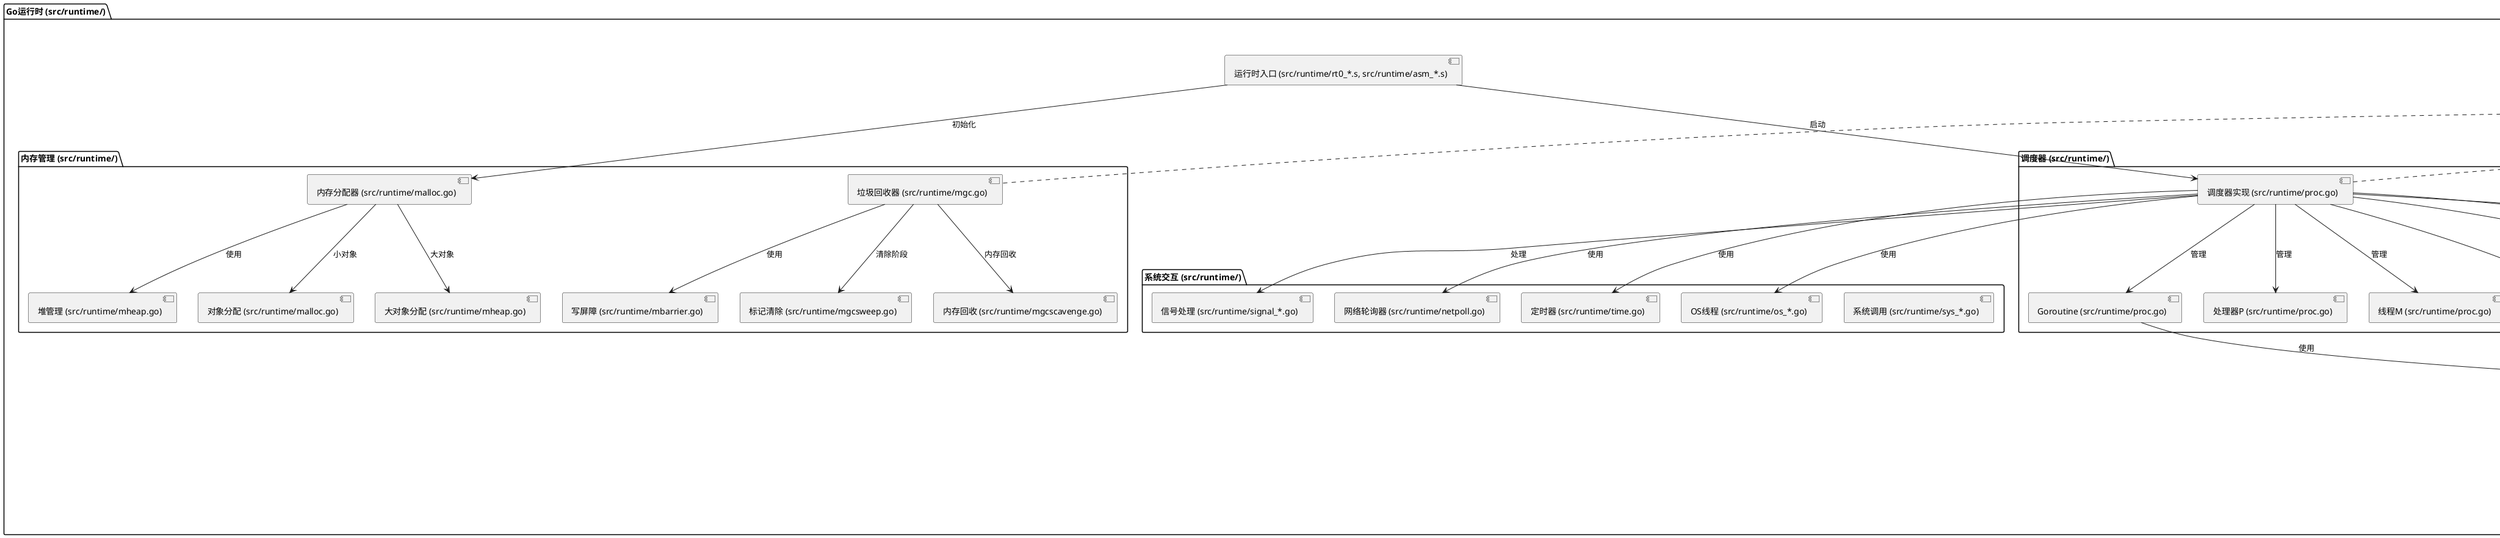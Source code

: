 @startuml Go运行时实现架构

package "Go运行时 (src/runtime/)" {
  [运行时入口 (src/runtime/rt0_*.s, src/runtime/asm_*.s)] as RuntimeEntry
  
  package "内存管理 (src/runtime/)" {
    [内存分配器 (src/runtime/malloc.go)] as Malloc
    [垃圾回收器 (src/runtime/mgc.go)] as GC
    [写屏障 (src/runtime/mbarrier.go)] as WriteBarrier
    [标记清除 (src/runtime/mgcsweep.go)] as Sweep
    [内存回收 (src/runtime/mgcscavenge.go)] as Scavenge
    [堆管理 (src/runtime/mheap.go)] as Heap
    [对象分配 (src/runtime/malloc.go)] as ObjAlloc
    [大对象分配 (src/runtime/mheap.go)] as LargeAlloc
  }
  
  package "调度器 (src/runtime/)" {
    [调度器实现 (src/runtime/proc.go)] as Scheduler
    [Goroutine (src/runtime/proc.go)] as Goroutine
    [处理器P (src/runtime/proc.go)] as Processor
    [线程M (src/runtime/proc.go)] as Thread
    [工作窃取 (src/runtime/proc.go)] as WorkStealing
    [系统调用 (src/runtime/proc.go)] as Syscall
    [抢占式调度 (src/runtime/preempt.go)] as Preemption
    [调度器锁 (src/runtime/lock_*.go)] as SchedLock
  }
  
  package "数据结构 (src/runtime/)" {
    [Channel (src/runtime/chan.go)] as Channel
    [Map (src/runtime/map.go)] as Map
    [Slice (src/runtime/slice.go)] as Slice
    [String (src/runtime/string.go)] as String
    [接口 (src/runtime/iface.go)] as Interface
    [反射 (src/runtime/reflect.go)] as Reflect
  }
  
  package "栈管理 (src/runtime/)" {
    [栈实现 (src/runtime/stack.go)] as Stack
    [栈增长 (src/runtime/stack.go)] as StackGrowth
    [栈分裂 (src/runtime/stack.go)] as StackSplit
    [栈收缩 (src/runtime/stack.go)] as StackShrink
  }
  
  package "系统交互 (src/runtime/)" {
    [系统调用 (src/runtime/sys_*.go)] as SysCall
    [信号处理 (src/runtime/signal_*.go)] as Signal
    [网络轮询器 (src/runtime/netpoll.go)] as NetPoll
    [定时器 (src/runtime/time.go)] as Timer
    [OS线程 (src/runtime/os_*.go)] as OSThread
  }
}

' 运行时关系
RuntimeEntry --> Malloc : 初始化
RuntimeEntry --> Scheduler : 启动

' 内存管理关系
Malloc --> Heap : 使用
Malloc --> ObjAlloc : 小对象
Malloc --> LargeAlloc : 大对象
GC --> WriteBarrier : 使用
GC --> Sweep : 清除阶段
GC --> Scavenge : 内存回收

' 调度器关系
Scheduler --> Goroutine : 管理
Scheduler --> Processor : 管理
Scheduler --> Thread : 管理
Scheduler --> WorkStealing : 使用
Scheduler --> Syscall : 处理
Scheduler --> Preemption : 实现
Scheduler --> SchedLock : 使用

' 栈管理关系
Stack --> StackGrowth : 包含
Stack --> StackSplit : 包含
Stack --> StackShrink : 包含
Goroutine --> Stack : 使用

' 系统交互关系
Scheduler --> NetPoll : 使用
Scheduler --> Timer : 使用
Scheduler --> OSThread : 使用
Scheduler --> Signal : 处理

' 数据结构关系
Interface --> Reflect : 支持

note right of GC
  垃圾回收器实现:
  - 三色标记法
  - 并发标记
  - 并发清除
  - 写屏障保护
  - 辅助GC
end note

note right of Scheduler
  调度器实现:
  - G: goroutine
  - P: 处理器
  - M: OS线程
  - 全局运行队列
  - 本地运行队列
  - 工作窃取算法
end note

note right of Channel
  Channel实现:
  - 缓冲/非缓冲通道
  - 发送/接收队列
  - 阻塞/非阻塞操作
  - select支持
end note

note right of Stack
  栈管理:
  - 连续栈
  - 栈增长检测
  - 栈复制
  - 栈帧布局
end note

@enduml